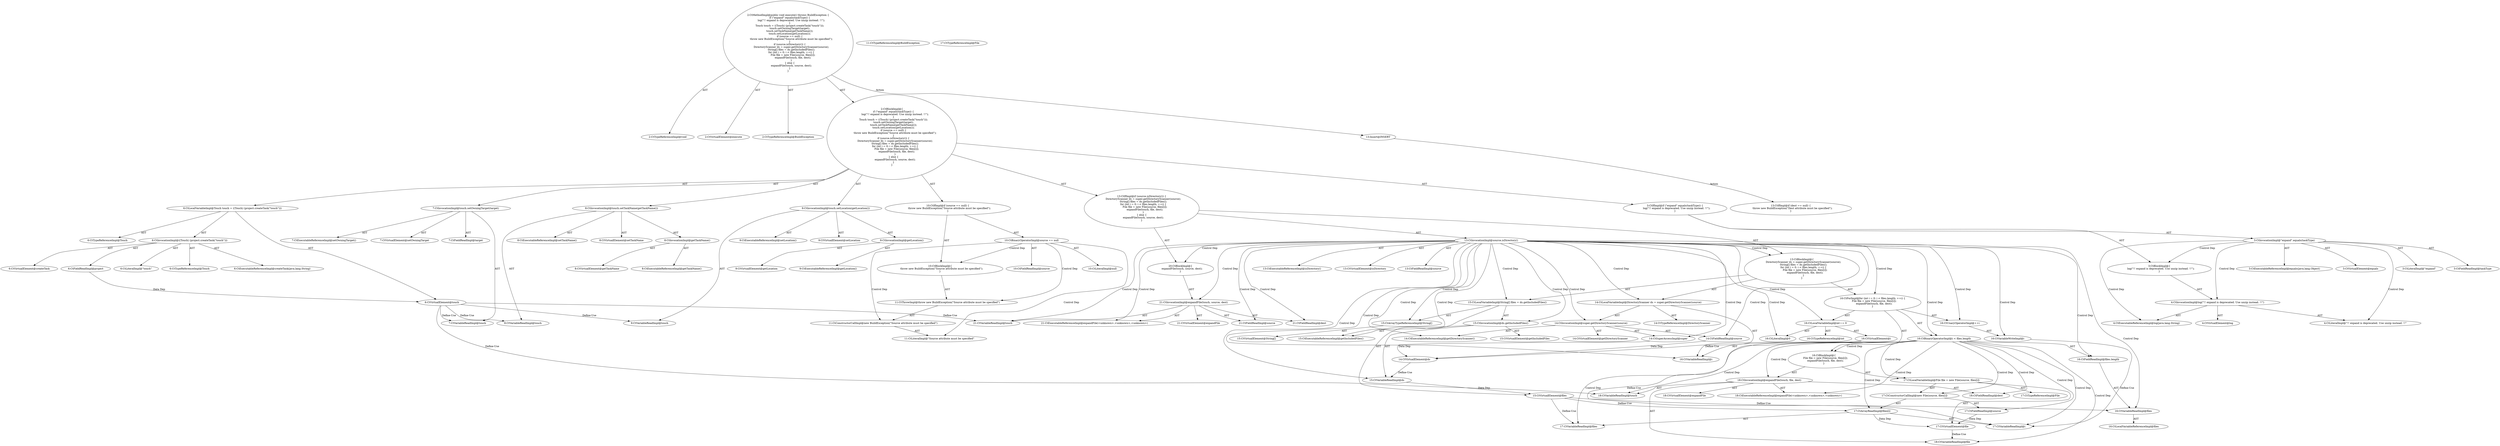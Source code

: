 digraph "execute#?" {
0 [label="2:CtTypeReferenceImpl@void" shape=ellipse]
1 [label="2:CtVirtualElement@execute" shape=ellipse]
2 [label="2:CtTypeReferenceImpl@BuildException" shape=ellipse]
3 [label="3:CtExecutableReferenceImpl@equals(java.lang.Object)" shape=ellipse]
4 [label="3:CtVirtualElement@equals" shape=ellipse]
5 [label="3:CtLiteralImpl@\"expand\"" shape=ellipse]
6 [label="3:CtFieldReadImpl@taskType" shape=ellipse]
7 [label="3:CtInvocationImpl@\"expand\".equals(taskType)" shape=ellipse]
8 [label="4:CtExecutableReferenceImpl@log(java.lang.String)" shape=ellipse]
9 [label="4:CtVirtualElement@log" shape=ellipse]
10 [label="4:CtLiteralImpl@\"!! expand is deprecated. Use unzip instead. !!\"" shape=ellipse]
11 [label="4:CtInvocationImpl@log(\"!! expand is deprecated. Use unzip instead. !!\")" shape=ellipse]
12 [label="3:CtBlockImpl@\{
    log(\"!! expand is deprecated. Use unzip instead. !!\");
\}" shape=ellipse]
13 [label="3:CtIfImpl@if (\"expand\".equals(taskType)) \{
    log(\"!! expand is deprecated. Use unzip instead. !!\");
\}" shape=ellipse]
14 [label="6:CtTypeReferenceImpl@Touch" shape=ellipse]
15 [label="6:CtExecutableReferenceImpl@createTask(java.lang.String)" shape=ellipse]
16 [label="6:CtVirtualElement@createTask" shape=ellipse]
17 [label="6:CtFieldReadImpl@project" shape=ellipse]
18 [label="6:CtLiteralImpl@\"touch\"" shape=ellipse]
19 [label="6:CtInvocationImpl@((Touch) (project.createTask(\"touch\")))" shape=ellipse]
20 [label="6:CtTypeReferenceImpl@Touch" shape=ellipse]
21 [label="6:CtVirtualElement@touch" shape=ellipse]
22 [label="6:CtLocalVariableImpl@Touch touch = ((Touch) (project.createTask(\"touch\")))" shape=ellipse]
23 [label="7:CtExecutableReferenceImpl@setOwningTarget()" shape=ellipse]
24 [label="7:CtVirtualElement@setOwningTarget" shape=ellipse]
25 [label="7:CtVariableReadImpl@touch" shape=ellipse]
26 [label="7:CtFieldReadImpl@target" shape=ellipse]
27 [label="7:CtInvocationImpl@touch.setOwningTarget(target)" shape=ellipse]
28 [label="8:CtExecutableReferenceImpl@setTaskName()" shape=ellipse]
29 [label="8:CtVirtualElement@setTaskName" shape=ellipse]
30 [label="8:CtVariableReadImpl@touch" shape=ellipse]
31 [label="8:CtExecutableReferenceImpl@getTaskName()" shape=ellipse]
32 [label="8:CtVirtualElement@getTaskName" shape=ellipse]
33 [label="8:CtInvocationImpl@getTaskName()" shape=ellipse]
34 [label="8:CtInvocationImpl@touch.setTaskName(getTaskName())" shape=ellipse]
35 [label="9:CtExecutableReferenceImpl@setLocation()" shape=ellipse]
36 [label="9:CtVirtualElement@setLocation" shape=ellipse]
37 [label="9:CtVariableReadImpl@touch" shape=ellipse]
38 [label="9:CtExecutableReferenceImpl@getLocation()" shape=ellipse]
39 [label="9:CtVirtualElement@getLocation" shape=ellipse]
40 [label="9:CtInvocationImpl@getLocation()" shape=ellipse]
41 [label="9:CtInvocationImpl@touch.setLocation(getLocation())" shape=ellipse]
42 [label="10:CtFieldReadImpl@source" shape=ellipse]
43 [label="10:CtLiteralImpl@null" shape=ellipse]
44 [label="10:CtBinaryOperatorImpl@source == null" shape=ellipse]
45 [label="11:CtTypeReferenceImpl@BuildException" shape=ellipse]
46 [label="11:CtLiteralImpl@\"Source attribute must be specified\"" shape=ellipse]
47 [label="11:CtConstructorCallImpl@new BuildException(\"Source attribute must be specified\")" shape=ellipse]
48 [label="11:CtThrowImpl@throw new BuildException(\"Source attribute must be specified\")" shape=ellipse]
49 [label="10:CtBlockImpl@\{
    throw new BuildException(\"Source attribute must be specified\");
\}" shape=ellipse]
50 [label="10:CtIfImpl@if (source == null) \{
    throw new BuildException(\"Source attribute must be specified\");
\}" shape=ellipse]
51 [label="13:CtExecutableReferenceImpl@isDirectory()" shape=ellipse]
52 [label="13:CtVirtualElement@isDirectory" shape=ellipse]
53 [label="13:CtFieldReadImpl@source" shape=ellipse]
54 [label="13:CtInvocationImpl@source.isDirectory()" shape=ellipse]
55 [label="14:CtTypeReferenceImpl@DirectoryScanner" shape=ellipse]
56 [label="14:CtExecutableReferenceImpl@getDirectoryScanner()" shape=ellipse]
57 [label="14:CtVirtualElement@getDirectoryScanner" shape=ellipse]
58 [label="14:CtSuperAccessImpl@super" shape=ellipse]
59 [label="14:CtFieldReadImpl@source" shape=ellipse]
60 [label="14:CtInvocationImpl@super.getDirectoryScanner(source)" shape=ellipse]
61 [label="14:CtVirtualElement@ds" shape=ellipse]
62 [label="14:CtLocalVariableImpl@DirectoryScanner ds = super.getDirectoryScanner(source)" shape=ellipse]
63 [label="15:CtVirtualElement@String[]" shape=ellipse]
64 [label="15:CtArrayTypeReferenceImpl@String[]" shape=ellipse]
65 [label="15:CtExecutableReferenceImpl@getIncludedFiles()" shape=ellipse]
66 [label="15:CtVirtualElement@getIncludedFiles" shape=ellipse]
67 [label="15:CtVariableReadImpl@ds" shape=ellipse]
68 [label="15:CtInvocationImpl@ds.getIncludedFiles()" shape=ellipse]
69 [label="15:CtVirtualElement@files" shape=ellipse]
70 [label="15:CtLocalVariableImpl@String[] files = ds.getIncludedFiles()" shape=ellipse]
71 [label="16:CtTypeReferenceImpl@int" shape=ellipse]
72 [label="16:CtLiteralImpl@0" shape=ellipse]
73 [label="16:CtVirtualElement@i" shape=ellipse]
74 [label="16:CtLocalVariableImpl@int i = 0" shape=ellipse]
75 [label="16:CtVariableReadImpl@i" shape=ellipse]
76 [label="16:CtVariableReadImpl@files" shape=ellipse]
77 [label="16:CtLocalVariableReferenceImpl@files" shape=ellipse]
78 [label="16:CtFieldReadImpl@files.length" shape=ellipse]
79 [label="16:CtBinaryOperatorImpl@i < files.length" shape=ellipse]
80 [label="16:CtVariableWriteImpl@i" shape=ellipse]
81 [label="16:CtUnaryOperatorImpl@++i" shape=ellipse]
82 [label="17:CtTypeReferenceImpl@File" shape=ellipse]
83 [label="17:CtTypeReferenceImpl@File" shape=ellipse]
84 [label="17:CtFieldReadImpl@source" shape=ellipse]
85 [label="17:CtVariableReadImpl@files" shape=ellipse]
86 [label="17:CtVariableReadImpl@i" shape=ellipse]
87 [label="17:CtArrayReadImpl@files[i]" shape=ellipse]
88 [label="17:CtConstructorCallImpl@new File(source, files[i])" shape=ellipse]
89 [label="17:CtVirtualElement@file" shape=ellipse]
90 [label="17:CtLocalVariableImpl@File file = new File(source, files[i])" shape=ellipse]
91 [label="18:CtExecutableReferenceImpl@expandFile(<unknown>,<unknown>,<unknown>)" shape=ellipse]
92 [label="18:CtVirtualElement@expandFile" shape=ellipse]
93 [label="18:CtVariableReadImpl@touch" shape=ellipse]
94 [label="18:CtVariableReadImpl@file" shape=ellipse]
95 [label="18:CtFieldReadImpl@dest" shape=ellipse]
96 [label="18:CtInvocationImpl@expandFile(touch, file, dest)" shape=ellipse]
97 [label="16:CtBlockImpl@\{
    File file = new File(source, files[i]);
    expandFile(touch, file, dest);
\}" shape=ellipse]
98 [label="16:CtForImpl@for (int i = 0; i < files.length; ++i) \{
    File file = new File(source, files[i]);
    expandFile(touch, file, dest);
\}" shape=ellipse]
99 [label="13:CtBlockImpl@\{
    DirectoryScanner ds = super.getDirectoryScanner(source);
    String[] files = ds.getIncludedFiles();
    for (int i = 0; i < files.length; ++i) \{
        File file = new File(source, files[i]);
        expandFile(touch, file, dest);
    \}
\}" shape=ellipse]
100 [label="21:CtExecutableReferenceImpl@expandFile(<unknown>,<unknown>,<unknown>)" shape=ellipse]
101 [label="21:CtVirtualElement@expandFile" shape=ellipse]
102 [label="21:CtVariableReadImpl@touch" shape=ellipse]
103 [label="21:CtFieldReadImpl@source" shape=ellipse]
104 [label="21:CtFieldReadImpl@dest" shape=ellipse]
105 [label="21:CtInvocationImpl@expandFile(touch, source, dest)" shape=ellipse]
106 [label="20:CtBlockImpl@\{
    expandFile(touch, source, dest);
\}" shape=ellipse]
107 [label="13:CtIfImpl@if (source.isDirectory()) \{
    DirectoryScanner ds = super.getDirectoryScanner(source);
    String[] files = ds.getIncludedFiles();
    for (int i = 0; i < files.length; ++i) \{
        File file = new File(source, files[i]);
        expandFile(touch, file, dest);
    \}
\} else \{
    expandFile(touch, source, dest);
\}" shape=ellipse]
108 [label="2:CtBlockImpl@\{
    if (\"expand\".equals(taskType)) \{
        log(\"!! expand is deprecated. Use unzip instead. !!\");
    \}
    Touch touch = ((Touch) (project.createTask(\"touch\")));
    touch.setOwningTarget(target);
    touch.setTaskName(getTaskName());
    touch.setLocation(getLocation());
    if (source == null) \{
        throw new BuildException(\"Source attribute must be specified\");
    \}
    if (source.isDirectory()) \{
        DirectoryScanner ds = super.getDirectoryScanner(source);
        String[] files = ds.getIncludedFiles();
        for (int i = 0; i < files.length; ++i) \{
            File file = new File(source, files[i]);
            expandFile(touch, file, dest);
        \}
    \} else \{
        expandFile(touch, source, dest);
    \}
\}" shape=ellipse]
109 [label="2:CtMethodImpl@public void execute() throws BuildException \{
    if (\"expand\".equals(taskType)) \{
        log(\"!! expand is deprecated. Use unzip instead. !!\");
    \}
    Touch touch = ((Touch) (project.createTask(\"touch\")));
    touch.setOwningTarget(target);
    touch.setTaskName(getTaskName());
    touch.setLocation(getLocation());
    if (source == null) \{
        throw new BuildException(\"Source attribute must be specified\");
    \}
    if (source.isDirectory()) \{
        DirectoryScanner ds = super.getDirectoryScanner(source);
        String[] files = ds.getIncludedFiles();
        for (int i = 0; i < files.length; ++i) \{
            File file = new File(source, files[i]);
            expandFile(touch, file, dest);
        \}
    \} else \{
        expandFile(touch, source, dest);
    \}
\}" shape=ellipse]
110 [label="13:Insert@INSERT" shape=ellipse]
111 [label="13:CtIfImpl@if (dest == null) \{
    throw new BuildException(\"Dest attribute must be specified\");
\}" shape=ellipse]
7 -> 4 [label="AST"];
7 -> 5 [label="AST"];
7 -> 3 [label="AST"];
7 -> 6 [label="AST"];
7 -> 12 [label="Control Dep"];
7 -> 11 [label="Control Dep"];
7 -> 8 [label="Control Dep"];
7 -> 10 [label="Control Dep"];
11 -> 9 [label="AST"];
11 -> 8 [label="AST"];
11 -> 10 [label="AST"];
12 -> 11 [label="AST"];
13 -> 7 [label="AST"];
13 -> 12 [label="AST"];
17 -> 21 [label="Data Dep"];
19 -> 16 [label="AST"];
19 -> 20 [label="AST"];
19 -> 17 [label="AST"];
19 -> 15 [label="AST"];
19 -> 18 [label="AST"];
21 -> 25 [label="Define-Use"];
21 -> 30 [label="Define-Use"];
21 -> 37 [label="Define-Use"];
21 -> 93 [label="Define-Use"];
21 -> 102 [label="Define-Use"];
22 -> 21 [label="AST"];
22 -> 14 [label="AST"];
22 -> 19 [label="AST"];
27 -> 24 [label="AST"];
27 -> 25 [label="AST"];
27 -> 23 [label="AST"];
27 -> 26 [label="AST"];
33 -> 32 [label="AST"];
33 -> 31 [label="AST"];
34 -> 29 [label="AST"];
34 -> 30 [label="AST"];
34 -> 28 [label="AST"];
34 -> 33 [label="AST"];
40 -> 39 [label="AST"];
40 -> 38 [label="AST"];
41 -> 36 [label="AST"];
41 -> 37 [label="AST"];
41 -> 35 [label="AST"];
41 -> 40 [label="AST"];
44 -> 42 [label="AST"];
44 -> 43 [label="AST"];
44 -> 49 [label="Control Dep"];
44 -> 48 [label="Control Dep"];
44 -> 47 [label="Control Dep"];
44 -> 46 [label="Control Dep"];
47 -> 46 [label="AST"];
48 -> 47 [label="AST"];
49 -> 48 [label="AST"];
50 -> 44 [label="AST"];
50 -> 49 [label="AST"];
54 -> 52 [label="AST"];
54 -> 53 [label="AST"];
54 -> 51 [label="AST"];
54 -> 99 [label="Control Dep"];
54 -> 62 [label="Control Dep"];
54 -> 60 [label="Control Dep"];
54 -> 56 [label="Control Dep"];
54 -> 58 [label="Control Dep"];
54 -> 59 [label="Control Dep"];
54 -> 70 [label="Control Dep"];
54 -> 64 [label="Control Dep"];
54 -> 68 [label="Control Dep"];
54 -> 65 [label="Control Dep"];
54 -> 67 [label="Control Dep"];
54 -> 98 [label="Control Dep"];
54 -> 74 [label="Control Dep"];
54 -> 72 [label="Control Dep"];
54 -> 79 [label="Control Dep"];
54 -> 75 [label="Control Dep"];
54 -> 78 [label="Control Dep"];
54 -> 76 [label="Control Dep"];
54 -> 81 [label="Control Dep"];
54 -> 80 [label="Control Dep"];
54 -> 106 [label="Control Dep"];
54 -> 105 [label="Control Dep"];
54 -> 100 [label="Control Dep"];
54 -> 102 [label="Control Dep"];
54 -> 103 [label="Control Dep"];
54 -> 104 [label="Control Dep"];
58 -> 61 [label="Data Dep"];
59 -> 61 [label="Data Dep"];
60 -> 57 [label="AST"];
60 -> 58 [label="AST"];
60 -> 56 [label="AST"];
60 -> 59 [label="AST"];
61 -> 67 [label="Define-Use"];
62 -> 61 [label="AST"];
62 -> 55 [label="AST"];
62 -> 60 [label="AST"];
64 -> 63 [label="AST"];
67 -> 69 [label="Data Dep"];
68 -> 66 [label="AST"];
68 -> 67 [label="AST"];
68 -> 65 [label="AST"];
69 -> 76 [label="Define-Use"];
69 -> 85 [label="Define-Use"];
69 -> 87 [label="Define-Use"];
70 -> 69 [label="AST"];
70 -> 64 [label="AST"];
70 -> 68 [label="AST"];
73 -> 75 [label="Define-Use"];
73 -> 86 [label="Define-Use"];
74 -> 73 [label="AST"];
74 -> 71 [label="AST"];
74 -> 72 [label="AST"];
76 -> 77 [label="AST"];
78 -> 76 [label="AST"];
79 -> 75 [label="AST"];
79 -> 78 [label="AST"];
79 -> 97 [label="Control Dep"];
79 -> 90 [label="Control Dep"];
79 -> 88 [label="Control Dep"];
79 -> 84 [label="Control Dep"];
79 -> 87 [label="Control Dep"];
79 -> 85 [label="Control Dep"];
79 -> 86 [label="Control Dep"];
79 -> 96 [label="Control Dep"];
79 -> 91 [label="Control Dep"];
79 -> 93 [label="Control Dep"];
79 -> 94 [label="Control Dep"];
79 -> 95 [label="Control Dep"];
80 -> 86 [label="Define-Use"];
81 -> 80 [label="AST"];
84 -> 89 [label="Data Dep"];
87 -> 85 [label="AST"];
87 -> 86 [label="AST"];
87 -> 89 [label="Data Dep"];
88 -> 84 [label="AST"];
88 -> 87 [label="AST"];
89 -> 94 [label="Define-Use"];
90 -> 89 [label="AST"];
90 -> 82 [label="AST"];
90 -> 88 [label="AST"];
96 -> 92 [label="AST"];
96 -> 91 [label="AST"];
96 -> 93 [label="AST"];
96 -> 94 [label="AST"];
96 -> 95 [label="AST"];
97 -> 90 [label="AST"];
97 -> 96 [label="AST"];
98 -> 74 [label="AST"];
98 -> 79 [label="AST"];
98 -> 81 [label="AST"];
98 -> 97 [label="AST"];
99 -> 62 [label="AST"];
99 -> 70 [label="AST"];
99 -> 98 [label="AST"];
105 -> 101 [label="AST"];
105 -> 100 [label="AST"];
105 -> 102 [label="AST"];
105 -> 103 [label="AST"];
105 -> 104 [label="AST"];
106 -> 105 [label="AST"];
107 -> 54 [label="AST"];
107 -> 99 [label="AST"];
107 -> 106 [label="AST"];
108 -> 13 [label="AST"];
108 -> 22 [label="AST"];
108 -> 27 [label="AST"];
108 -> 34 [label="AST"];
108 -> 41 [label="AST"];
108 -> 50 [label="AST"];
108 -> 107 [label="AST"];
109 -> 1 [label="AST"];
109 -> 0 [label="AST"];
109 -> 2 [label="AST"];
109 -> 108 [label="AST"];
109 -> 110 [label="Action"];
110 -> 111 [label="Action"];
}